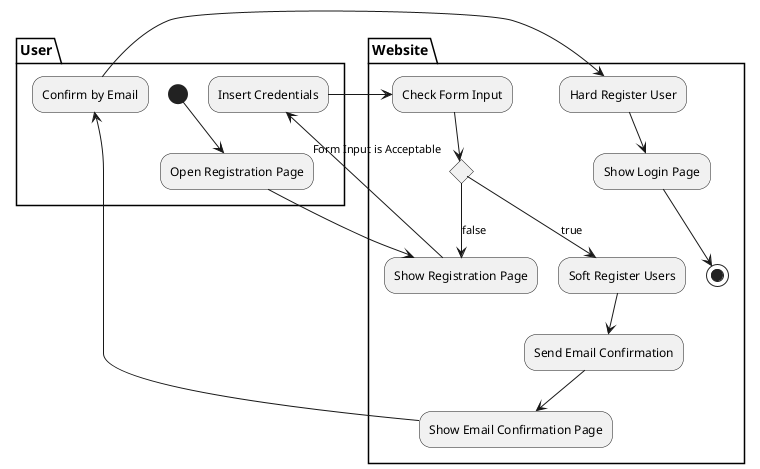 @startuml

partition User {
    (*) --> "Open Registration Page"
}

partition Website {
    "Open Registration Page" --> "Show Registration Page"
}

partition User {
    "Show Registration Page" --> "Insert Credentials"
}

partition Website {
    "Insert Credentials" --> "Check Form Input"
    "Check Form Input" --> if "Form Input is Acceptable" then 
    --> [true] "Soft Register Users"
    else
    --> [false] "Show Registration Page"

    "Soft Register Users" --> "Send Email Confirmation"
    "Send Email Confirmation" --> "Show Email Confirmation Page"
}

partition User {
    "Show Email Confirmation Page" --> "Confirm by Email"
}

partition Website {
    "Confirm by Email" --> "Hard Register User"
    "Hard Register User" --> "Show Login Page"
    "Show Login Page" --> (*)
}
@enduml